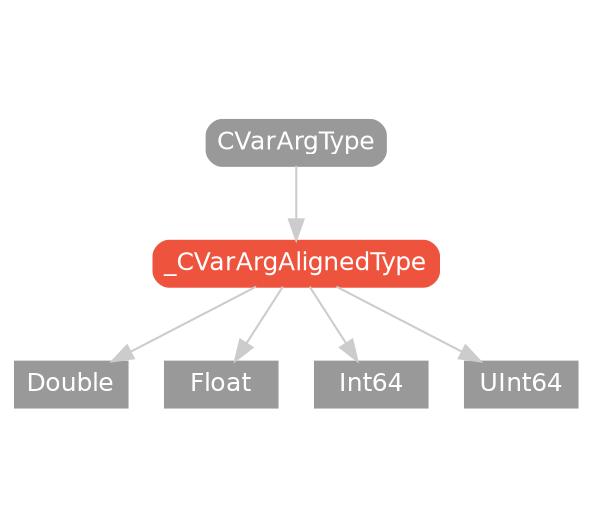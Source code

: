 strict digraph "_CVarArgAlignedType - Type Hierarchy - SwiftDoc.org" {
    pad="0.1,0.8"
    node [shape=box, style="filled,rounded", color="#999999", fillcolor="#999999", fontcolor=white, fontname=Helvetica, fontnames="Helvetica,sansserif", fontsize=12, margin="0.07,0.05", height="0.3"]
    edge [color="#cccccc"]
    "CVarArgType" [URL="/protocol/CVarArgType/"]
    "Double" [URL="/type/Double/", style=filled]
    "Float" [URL="/type/Float/", style=filled]
    "Int64" [URL="/type/Int64/", style=filled]
    "UInt64" [URL="/type/UInt64/", style=filled]
    "_CVarArgAlignedType" [URL="/protocol/_CVarArgAlignedType/", style="filled,rounded", fillcolor="#ee543d", color="#ee543d"]    "_CVarArgAlignedType" -> "Double"
    "_CVarArgAlignedType" -> "Float"
    "_CVarArgAlignedType" -> "Int64"
    "_CVarArgAlignedType" -> "UInt64"
    "CVarArgType" -> "_CVarArgAlignedType"
    subgraph Types {
        rank = max; "Double"; "Float"; "Int64"; "UInt64";
    }
}